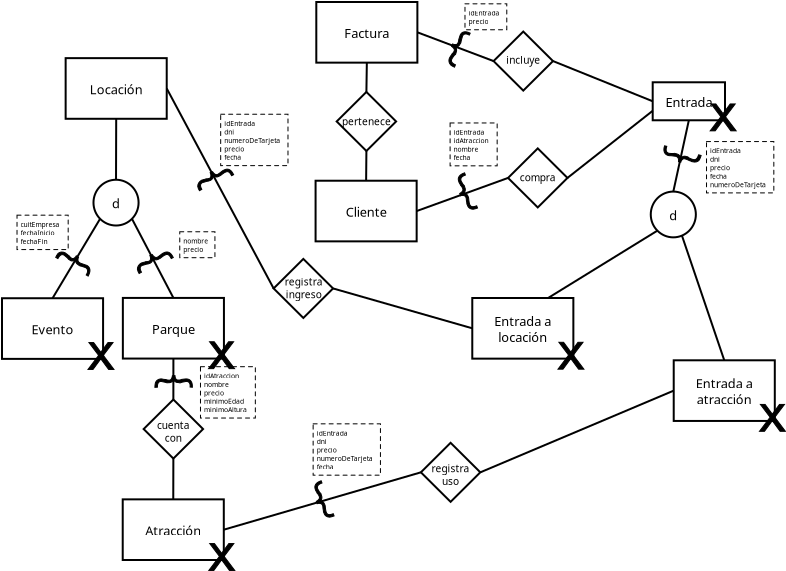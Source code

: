 <?xml version="1.0" encoding="UTF-8"?>
<dia:diagram xmlns:dia="http://www.lysator.liu.se/~alla/dia/">
  <dia:layer name="Fondo" visible="true" connectable="true" active="true">
    <dia:object type="Flowchart - Box" version="0" id="O0">
      <dia:attribute name="obj_pos">
        <dia:point val="-1.041,16.197"/>
      </dia:attribute>
      <dia:attribute name="obj_bb">
        <dia:rectangle val="-1.091,16.147;2.624,18.147"/>
      </dia:attribute>
      <dia:attribute name="elem_corner">
        <dia:point val="-1.041,16.197"/>
      </dia:attribute>
      <dia:attribute name="elem_width">
        <dia:real val="3.615"/>
      </dia:attribute>
      <dia:attribute name="elem_height">
        <dia:real val="1.9"/>
      </dia:attribute>
      <dia:attribute name="show_background">
        <dia:boolean val="true"/>
      </dia:attribute>
      <dia:attribute name="padding">
        <dia:real val="0.5"/>
      </dia:attribute>
      <dia:attribute name="text">
        <dia:composite type="text">
          <dia:attribute name="string">
            <dia:string>#Entrada#</dia:string>
          </dia:attribute>
          <dia:attribute name="font">
            <dia:font family="sans" style="0" name="Helvetica"/>
          </dia:attribute>
          <dia:attribute name="height">
            <dia:real val="0.8"/>
          </dia:attribute>
          <dia:attribute name="pos">
            <dia:point val="0.766,17.342"/>
          </dia:attribute>
          <dia:attribute name="color">
            <dia:color val="#000000ff"/>
          </dia:attribute>
          <dia:attribute name="alignment">
            <dia:enum val="1"/>
          </dia:attribute>
        </dia:composite>
      </dia:attribute>
    </dia:object>
    <dia:object type="Flowchart - Box" version="0" id="O1">
      <dia:attribute name="obj_pos">
        <dia:point val="-17.861,12.183"/>
      </dia:attribute>
      <dia:attribute name="obj_bb">
        <dia:rectangle val="-17.911,12.133;-12.757,15.265"/>
      </dia:attribute>
      <dia:attribute name="elem_corner">
        <dia:point val="-17.861,12.183"/>
      </dia:attribute>
      <dia:attribute name="elem_width">
        <dia:real val="5.054"/>
      </dia:attribute>
      <dia:attribute name="elem_height">
        <dia:real val="3.032"/>
      </dia:attribute>
      <dia:attribute name="show_background">
        <dia:boolean val="true"/>
      </dia:attribute>
      <dia:attribute name="padding">
        <dia:real val="0.5"/>
      </dia:attribute>
      <dia:attribute name="text">
        <dia:composite type="text">
          <dia:attribute name="string">
            <dia:string>#Factura#</dia:string>
          </dia:attribute>
          <dia:attribute name="font">
            <dia:font family="sans" style="0" name="Helvetica"/>
          </dia:attribute>
          <dia:attribute name="height">
            <dia:real val="0.8"/>
          </dia:attribute>
          <dia:attribute name="pos">
            <dia:point val="-15.334,13.894"/>
          </dia:attribute>
          <dia:attribute name="color">
            <dia:color val="#000000ff"/>
          </dia:attribute>
          <dia:attribute name="alignment">
            <dia:enum val="1"/>
          </dia:attribute>
        </dia:composite>
      </dia:attribute>
    </dia:object>
    <dia:object type="Flowchart - Box" version="0" id="O2">
      <dia:attribute name="obj_pos">
        <dia:point val="0.01,30.098"/>
      </dia:attribute>
      <dia:attribute name="obj_bb">
        <dia:rectangle val="-0.04,30.048;5.114,33.18"/>
      </dia:attribute>
      <dia:attribute name="elem_corner">
        <dia:point val="0.01,30.098"/>
      </dia:attribute>
      <dia:attribute name="elem_width">
        <dia:real val="5.054"/>
      </dia:attribute>
      <dia:attribute name="elem_height">
        <dia:real val="3.032"/>
      </dia:attribute>
      <dia:attribute name="show_background">
        <dia:boolean val="true"/>
      </dia:attribute>
      <dia:attribute name="padding">
        <dia:real val="0.5"/>
      </dia:attribute>
      <dia:attribute name="text">
        <dia:composite type="text">
          <dia:attribute name="string">
            <dia:string>#Entrada a
atracción#</dia:string>
          </dia:attribute>
          <dia:attribute name="font">
            <dia:font family="sans" style="0" name="Helvetica"/>
          </dia:attribute>
          <dia:attribute name="height">
            <dia:real val="0.8"/>
          </dia:attribute>
          <dia:attribute name="pos">
            <dia:point val="2.537,31.409"/>
          </dia:attribute>
          <dia:attribute name="color">
            <dia:color val="#000000ff"/>
          </dia:attribute>
          <dia:attribute name="alignment">
            <dia:enum val="1"/>
          </dia:attribute>
        </dia:composite>
      </dia:attribute>
    </dia:object>
    <dia:object type="Flowchart - Box" version="0" id="O3">
      <dia:attribute name="obj_pos">
        <dia:point val="-10.062,26.983"/>
      </dia:attribute>
      <dia:attribute name="obj_bb">
        <dia:rectangle val="-10.112,26.933;-4.958,30.065"/>
      </dia:attribute>
      <dia:attribute name="elem_corner">
        <dia:point val="-10.062,26.983"/>
      </dia:attribute>
      <dia:attribute name="elem_width">
        <dia:real val="5.054"/>
      </dia:attribute>
      <dia:attribute name="elem_height">
        <dia:real val="3.032"/>
      </dia:attribute>
      <dia:attribute name="show_background">
        <dia:boolean val="true"/>
      </dia:attribute>
      <dia:attribute name="padding">
        <dia:real val="0.5"/>
      </dia:attribute>
      <dia:attribute name="text">
        <dia:composite type="text">
          <dia:attribute name="string">
            <dia:string>#Entrada a
locación#</dia:string>
          </dia:attribute>
          <dia:attribute name="font">
            <dia:font family="sans" style="0" name="Helvetica"/>
          </dia:attribute>
          <dia:attribute name="height">
            <dia:real val="0.8"/>
          </dia:attribute>
          <dia:attribute name="pos">
            <dia:point val="-7.535,28.294"/>
          </dia:attribute>
          <dia:attribute name="color">
            <dia:color val="#000000ff"/>
          </dia:attribute>
          <dia:attribute name="alignment">
            <dia:enum val="1"/>
          </dia:attribute>
        </dia:composite>
      </dia:attribute>
    </dia:object>
    <dia:object type="Flowchart - Box" version="0" id="O4">
      <dia:attribute name="obj_pos">
        <dia:point val="-30.394,14.99"/>
      </dia:attribute>
      <dia:attribute name="obj_bb">
        <dia:rectangle val="-30.444,14.94;-25.29,18.072"/>
      </dia:attribute>
      <dia:attribute name="elem_corner">
        <dia:point val="-30.394,14.99"/>
      </dia:attribute>
      <dia:attribute name="elem_width">
        <dia:real val="5.054"/>
      </dia:attribute>
      <dia:attribute name="elem_height">
        <dia:real val="3.032"/>
      </dia:attribute>
      <dia:attribute name="show_background">
        <dia:boolean val="true"/>
      </dia:attribute>
      <dia:attribute name="padding">
        <dia:real val="0.5"/>
      </dia:attribute>
      <dia:attribute name="text">
        <dia:composite type="text">
          <dia:attribute name="string">
            <dia:string>#Locación#</dia:string>
          </dia:attribute>
          <dia:attribute name="font">
            <dia:font family="sans" style="0" name="Helvetica"/>
          </dia:attribute>
          <dia:attribute name="height">
            <dia:real val="0.8"/>
          </dia:attribute>
          <dia:attribute name="pos">
            <dia:point val="-27.866,16.701"/>
          </dia:attribute>
          <dia:attribute name="color">
            <dia:color val="#000000ff"/>
          </dia:attribute>
          <dia:attribute name="alignment">
            <dia:enum val="1"/>
          </dia:attribute>
        </dia:composite>
      </dia:attribute>
    </dia:object>
    <dia:object type="Flowchart - Box" version="0" id="O5">
      <dia:attribute name="obj_pos">
        <dia:point val="-27.533,26.979"/>
      </dia:attribute>
      <dia:attribute name="obj_bb">
        <dia:rectangle val="-27.583,26.928;-22.429,30.061"/>
      </dia:attribute>
      <dia:attribute name="elem_corner">
        <dia:point val="-27.533,26.979"/>
      </dia:attribute>
      <dia:attribute name="elem_width">
        <dia:real val="5.054"/>
      </dia:attribute>
      <dia:attribute name="elem_height">
        <dia:real val="3.032"/>
      </dia:attribute>
      <dia:attribute name="show_background">
        <dia:boolean val="true"/>
      </dia:attribute>
      <dia:attribute name="padding">
        <dia:real val="0.5"/>
      </dia:attribute>
      <dia:attribute name="text">
        <dia:composite type="text">
          <dia:attribute name="string">
            <dia:string>#Parque#</dia:string>
          </dia:attribute>
          <dia:attribute name="font">
            <dia:font family="sans" style="0" name="Helvetica"/>
          </dia:attribute>
          <dia:attribute name="height">
            <dia:real val="0.8"/>
          </dia:attribute>
          <dia:attribute name="pos">
            <dia:point val="-25.006,28.69"/>
          </dia:attribute>
          <dia:attribute name="color">
            <dia:color val="#000000ff"/>
          </dia:attribute>
          <dia:attribute name="alignment">
            <dia:enum val="1"/>
          </dia:attribute>
        </dia:composite>
      </dia:attribute>
    </dia:object>
    <dia:object type="Flowchart - Box" version="0" id="O6">
      <dia:attribute name="obj_pos">
        <dia:point val="-27.54,37.051"/>
      </dia:attribute>
      <dia:attribute name="obj_bb">
        <dia:rectangle val="-27.59,37.001;-22.436,40.133"/>
      </dia:attribute>
      <dia:attribute name="elem_corner">
        <dia:point val="-27.54,37.051"/>
      </dia:attribute>
      <dia:attribute name="elem_width">
        <dia:real val="5.054"/>
      </dia:attribute>
      <dia:attribute name="elem_height">
        <dia:real val="3.032"/>
      </dia:attribute>
      <dia:attribute name="show_background">
        <dia:boolean val="true"/>
      </dia:attribute>
      <dia:attribute name="padding">
        <dia:real val="0.5"/>
      </dia:attribute>
      <dia:attribute name="text">
        <dia:composite type="text">
          <dia:attribute name="string">
            <dia:string>#Atracción#</dia:string>
          </dia:attribute>
          <dia:attribute name="font">
            <dia:font family="sans" style="0" name="Helvetica"/>
          </dia:attribute>
          <dia:attribute name="height">
            <dia:real val="0.8"/>
          </dia:attribute>
          <dia:attribute name="pos">
            <dia:point val="-25.013,38.762"/>
          </dia:attribute>
          <dia:attribute name="color">
            <dia:color val="#000000ff"/>
          </dia:attribute>
          <dia:attribute name="alignment">
            <dia:enum val="1"/>
          </dia:attribute>
        </dia:composite>
      </dia:attribute>
    </dia:object>
    <dia:object type="Flowchart - Box" version="0" id="O7">
      <dia:attribute name="obj_pos">
        <dia:point val="-33.576,26.995"/>
      </dia:attribute>
      <dia:attribute name="obj_bb">
        <dia:rectangle val="-33.626,26.945;-28.472,30.078"/>
      </dia:attribute>
      <dia:attribute name="elem_corner">
        <dia:point val="-33.576,26.995"/>
      </dia:attribute>
      <dia:attribute name="elem_width">
        <dia:real val="5.054"/>
      </dia:attribute>
      <dia:attribute name="elem_height">
        <dia:real val="3.032"/>
      </dia:attribute>
      <dia:attribute name="show_background">
        <dia:boolean val="true"/>
      </dia:attribute>
      <dia:attribute name="padding">
        <dia:real val="0.5"/>
      </dia:attribute>
      <dia:attribute name="text">
        <dia:composite type="text">
          <dia:attribute name="string">
            <dia:string>#Evento#</dia:string>
          </dia:attribute>
          <dia:attribute name="font">
            <dia:font family="sans" style="0" name="Helvetica"/>
          </dia:attribute>
          <dia:attribute name="height">
            <dia:real val="0.8"/>
          </dia:attribute>
          <dia:attribute name="pos">
            <dia:point val="-31.049,28.706"/>
          </dia:attribute>
          <dia:attribute name="color">
            <dia:color val="#000000ff"/>
          </dia:attribute>
          <dia:attribute name="alignment">
            <dia:enum val="1"/>
          </dia:attribute>
        </dia:composite>
      </dia:attribute>
    </dia:object>
    <dia:object type="Flowchart - Ellipse" version="0" id="O8">
      <dia:attribute name="obj_pos">
        <dia:point val="-29.002,21.07"/>
      </dia:attribute>
      <dia:attribute name="obj_bb">
        <dia:rectangle val="-29.052,21.02;-26.698,23.409"/>
      </dia:attribute>
      <dia:attribute name="elem_corner">
        <dia:point val="-29.002,21.07"/>
      </dia:attribute>
      <dia:attribute name="elem_width">
        <dia:real val="2.255"/>
      </dia:attribute>
      <dia:attribute name="elem_height">
        <dia:real val="2.289"/>
      </dia:attribute>
      <dia:attribute name="show_background">
        <dia:boolean val="true"/>
      </dia:attribute>
      <dia:attribute name="padding">
        <dia:real val="0.354"/>
      </dia:attribute>
      <dia:attribute name="text">
        <dia:composite type="text">
          <dia:attribute name="string">
            <dia:string>#d#</dia:string>
          </dia:attribute>
          <dia:attribute name="font">
            <dia:font family="sans" style="0" name="Helvetica"/>
          </dia:attribute>
          <dia:attribute name="height">
            <dia:real val="0.8"/>
          </dia:attribute>
          <dia:attribute name="pos">
            <dia:point val="-27.875,22.41"/>
          </dia:attribute>
          <dia:attribute name="color">
            <dia:color val="#000000ff"/>
          </dia:attribute>
          <dia:attribute name="alignment">
            <dia:enum val="1"/>
          </dia:attribute>
        </dia:composite>
      </dia:attribute>
    </dia:object>
    <dia:object type="Standard - Line" version="0" id="O9">
      <dia:attribute name="obj_pos">
        <dia:point val="-27.866,18.022"/>
      </dia:attribute>
      <dia:attribute name="obj_bb">
        <dia:rectangle val="-27.925,17.972;-27.816,21.121"/>
      </dia:attribute>
      <dia:attribute name="conn_endpoints">
        <dia:point val="-27.866,18.022"/>
        <dia:point val="-27.875,21.07"/>
      </dia:attribute>
      <dia:attribute name="numcp">
        <dia:int val="1"/>
      </dia:attribute>
      <dia:connections>
        <dia:connection handle="0" to="O4" connection="13"/>
        <dia:connection handle="1" to="O8" connection="4"/>
      </dia:connections>
    </dia:object>
    <dia:object type="Standard - Line" version="0" id="O10">
      <dia:attribute name="obj_pos">
        <dia:point val="-28.672,23.024"/>
      </dia:attribute>
      <dia:attribute name="obj_bb">
        <dia:rectangle val="-31.117,22.956;-28.603,27.064"/>
      </dia:attribute>
      <dia:attribute name="conn_endpoints">
        <dia:point val="-28.672,23.024"/>
        <dia:point val="-31.049,26.995"/>
      </dia:attribute>
      <dia:attribute name="numcp">
        <dia:int val="1"/>
      </dia:attribute>
      <dia:connections>
        <dia:connection handle="0" to="O8" connection="10"/>
        <dia:connection handle="1" to="O7" connection="2"/>
      </dia:connections>
    </dia:object>
    <dia:object type="Standard - Line" version="0" id="O11">
      <dia:attribute name="obj_pos">
        <dia:point val="-27.078,23.024"/>
      </dia:attribute>
      <dia:attribute name="obj_bb">
        <dia:rectangle val="-27.145,22.957;-24.938,27.046"/>
      </dia:attribute>
      <dia:attribute name="conn_endpoints">
        <dia:point val="-27.078,23.024"/>
        <dia:point val="-25.006,26.979"/>
      </dia:attribute>
      <dia:attribute name="numcp">
        <dia:int val="1"/>
      </dia:attribute>
      <dia:connections>
        <dia:connection handle="0" to="O8" connection="14"/>
        <dia:connection handle="1" to="O5" connection="2"/>
      </dia:connections>
    </dia:object>
    <dia:object type="Standard - Line" version="0" id="O12">
      <dia:attribute name="obj_pos">
        <dia:point val="-25.006,30.011"/>
      </dia:attribute>
      <dia:attribute name="obj_bb">
        <dia:rectangle val="-25.058,29.961;-24.956,32.109"/>
      </dia:attribute>
      <dia:attribute name="conn_endpoints">
        <dia:point val="-25.006,30.011"/>
        <dia:point val="-25.008,32.059"/>
      </dia:attribute>
      <dia:attribute name="numcp">
        <dia:int val="1"/>
      </dia:attribute>
      <dia:connections>
        <dia:connection handle="0" to="O5" connection="13"/>
        <dia:connection handle="1" to="O13" connection="5"/>
      </dia:connections>
    </dia:object>
    <dia:object type="Geometric - Diamond" version="1" id="O13">
      <dia:attribute name="obj_pos">
        <dia:point val="-26.494,32.059"/>
      </dia:attribute>
      <dia:attribute name="obj_bb">
        <dia:rectangle val="-26.636,31.918;-23.381,35.152"/>
      </dia:attribute>
      <dia:attribute name="meta">
        <dia:composite type="dict"/>
      </dia:attribute>
      <dia:attribute name="elem_corner">
        <dia:point val="-26.494,32.059"/>
      </dia:attribute>
      <dia:attribute name="elem_width">
        <dia:real val="2.971"/>
      </dia:attribute>
      <dia:attribute name="elem_height">
        <dia:real val="2.952"/>
      </dia:attribute>
      <dia:attribute name="line_width">
        <dia:real val="0.1"/>
      </dia:attribute>
      <dia:attribute name="line_colour">
        <dia:color val="#000000ff"/>
      </dia:attribute>
      <dia:attribute name="fill_colour">
        <dia:color val="#ffffffff"/>
      </dia:attribute>
      <dia:attribute name="show_background">
        <dia:boolean val="true"/>
      </dia:attribute>
      <dia:attribute name="line_style">
        <dia:enum val="0"/>
        <dia:real val="1"/>
      </dia:attribute>
      <dia:attribute name="flip_horizontal">
        <dia:boolean val="false"/>
      </dia:attribute>
      <dia:attribute name="flip_vertical">
        <dia:boolean val="false"/>
      </dia:attribute>
      <dia:attribute name="subscale">
        <dia:real val="1"/>
      </dia:attribute>
    </dia:object>
    <dia:object type="Standard - Text" version="1" id="O14">
      <dia:attribute name="obj_pos">
        <dia:point val="-25.008,33.535"/>
      </dia:attribute>
      <dia:attribute name="obj_bb">
        <dia:rectangle val="-25.882,33.065;-24.135,34.29"/>
      </dia:attribute>
      <dia:attribute name="text">
        <dia:composite type="text">
          <dia:attribute name="string">
            <dia:string>#cuenta
con#</dia:string>
          </dia:attribute>
          <dia:attribute name="font">
            <dia:font family="sans" style="0" name="Helvetica"/>
          </dia:attribute>
          <dia:attribute name="height">
            <dia:real val="0.635"/>
          </dia:attribute>
          <dia:attribute name="pos">
            <dia:point val="-25.008,33.535"/>
          </dia:attribute>
          <dia:attribute name="color">
            <dia:color val="#000000ff"/>
          </dia:attribute>
          <dia:attribute name="alignment">
            <dia:enum val="1"/>
          </dia:attribute>
        </dia:composite>
      </dia:attribute>
      <dia:attribute name="valign">
        <dia:enum val="3"/>
      </dia:attribute>
      <dia:connections>
        <dia:connection handle="0" to="O13" connection="8"/>
      </dia:connections>
    </dia:object>
    <dia:object type="Standard - Line" version="0" id="O15">
      <dia:attribute name="obj_pos">
        <dia:point val="-25.008,35.011"/>
      </dia:attribute>
      <dia:attribute name="obj_bb">
        <dia:rectangle val="-25.063,34.961;-24.958,37.101"/>
      </dia:attribute>
      <dia:attribute name="conn_endpoints">
        <dia:point val="-25.008,35.011"/>
        <dia:point val="-25.013,37.051"/>
      </dia:attribute>
      <dia:attribute name="numcp">
        <dia:int val="1"/>
      </dia:attribute>
      <dia:connections>
        <dia:connection handle="0" to="O13" connection="6"/>
        <dia:connection handle="1" to="O6" connection="2"/>
      </dia:connections>
    </dia:object>
    <dia:object type="Geometric - Diamond" version="1" id="O16">
      <dia:attribute name="obj_pos">
        <dia:point val="-19.995,25.029"/>
      </dia:attribute>
      <dia:attribute name="obj_bb">
        <dia:rectangle val="-20.137,24.888;-16.882,28.122"/>
      </dia:attribute>
      <dia:attribute name="meta">
        <dia:composite type="dict"/>
      </dia:attribute>
      <dia:attribute name="elem_corner">
        <dia:point val="-19.995,25.029"/>
      </dia:attribute>
      <dia:attribute name="elem_width">
        <dia:real val="2.971"/>
      </dia:attribute>
      <dia:attribute name="elem_height">
        <dia:real val="2.952"/>
      </dia:attribute>
      <dia:attribute name="line_width">
        <dia:real val="0.1"/>
      </dia:attribute>
      <dia:attribute name="line_colour">
        <dia:color val="#000000ff"/>
      </dia:attribute>
      <dia:attribute name="fill_colour">
        <dia:color val="#ffffffff"/>
      </dia:attribute>
      <dia:attribute name="show_background">
        <dia:boolean val="true"/>
      </dia:attribute>
      <dia:attribute name="line_style">
        <dia:enum val="0"/>
        <dia:real val="1"/>
      </dia:attribute>
      <dia:attribute name="flip_horizontal">
        <dia:boolean val="false"/>
      </dia:attribute>
      <dia:attribute name="flip_vertical">
        <dia:boolean val="false"/>
      </dia:attribute>
      <dia:attribute name="subscale">
        <dia:real val="1"/>
      </dia:attribute>
    </dia:object>
    <dia:object type="Standard - Text" version="1" id="O17">
      <dia:attribute name="obj_pos">
        <dia:point val="-18.49,26.362"/>
      </dia:attribute>
      <dia:attribute name="obj_bb">
        <dia:rectangle val="-19.467,25.892;-17.512,27.117"/>
      </dia:attribute>
      <dia:attribute name="text">
        <dia:composite type="text">
          <dia:attribute name="string">
            <dia:string>#registra
ingreso#</dia:string>
          </dia:attribute>
          <dia:attribute name="font">
            <dia:font family="sans" style="0" name="Helvetica"/>
          </dia:attribute>
          <dia:attribute name="height">
            <dia:real val="0.635"/>
          </dia:attribute>
          <dia:attribute name="pos">
            <dia:point val="-18.49,26.362"/>
          </dia:attribute>
          <dia:attribute name="color">
            <dia:color val="#000000ff"/>
          </dia:attribute>
          <dia:attribute name="alignment">
            <dia:enum val="1"/>
          </dia:attribute>
        </dia:composite>
      </dia:attribute>
      <dia:attribute name="valign">
        <dia:enum val="3"/>
      </dia:attribute>
    </dia:object>
    <dia:object type="Standard - Line" version="0" id="O18">
      <dia:attribute name="obj_pos">
        <dia:point val="-25.34,16.506"/>
      </dia:attribute>
      <dia:attribute name="obj_bb">
        <dia:rectangle val="-25.407,16.438;-19.927,26.573"/>
      </dia:attribute>
      <dia:attribute name="conn_endpoints">
        <dia:point val="-25.34,16.506"/>
        <dia:point val="-19.995,26.505"/>
      </dia:attribute>
      <dia:attribute name="numcp">
        <dia:int val="1"/>
      </dia:attribute>
      <dia:connections>
        <dia:connection handle="0" to="O4" connection="8"/>
        <dia:connection handle="1" to="O16" connection="0"/>
      </dia:connections>
    </dia:object>
    <dia:object type="Standard - Line" version="0" id="O19">
      <dia:attribute name="obj_pos">
        <dia:point val="-17.024,26.505"/>
      </dia:attribute>
      <dia:attribute name="obj_bb">
        <dia:rectangle val="-17.086,26.443;-10.001,28.561"/>
      </dia:attribute>
      <dia:attribute name="conn_endpoints">
        <dia:point val="-17.024,26.505"/>
        <dia:point val="-10.062,28.499"/>
      </dia:attribute>
      <dia:attribute name="numcp">
        <dia:int val="1"/>
      </dia:attribute>
      <dia:connections>
        <dia:connection handle="0" to="O16" connection="7"/>
        <dia:connection handle="1" to="O3" connection="7"/>
      </dia:connections>
    </dia:object>
    <dia:object type="Geometric - Diamond" version="1" id="O20">
      <dia:attribute name="obj_pos">
        <dia:point val="-12.632,34.223"/>
      </dia:attribute>
      <dia:attribute name="obj_bb">
        <dia:rectangle val="-12.773,34.082;-9.519,37.316"/>
      </dia:attribute>
      <dia:attribute name="meta">
        <dia:composite type="dict"/>
      </dia:attribute>
      <dia:attribute name="elem_corner">
        <dia:point val="-12.632,34.223"/>
      </dia:attribute>
      <dia:attribute name="elem_width">
        <dia:real val="2.971"/>
      </dia:attribute>
      <dia:attribute name="elem_height">
        <dia:real val="2.952"/>
      </dia:attribute>
      <dia:attribute name="line_width">
        <dia:real val="0.1"/>
      </dia:attribute>
      <dia:attribute name="line_colour">
        <dia:color val="#000000ff"/>
      </dia:attribute>
      <dia:attribute name="fill_colour">
        <dia:color val="#ffffffff"/>
      </dia:attribute>
      <dia:attribute name="show_background">
        <dia:boolean val="true"/>
      </dia:attribute>
      <dia:attribute name="line_style">
        <dia:enum val="0"/>
        <dia:real val="1"/>
      </dia:attribute>
      <dia:attribute name="flip_horizontal">
        <dia:boolean val="false"/>
      </dia:attribute>
      <dia:attribute name="flip_vertical">
        <dia:boolean val="false"/>
      </dia:attribute>
      <dia:attribute name="subscale">
        <dia:real val="1"/>
      </dia:attribute>
    </dia:object>
    <dia:object type="Standard - Text" version="1" id="O21">
      <dia:attribute name="obj_pos">
        <dia:point val="-11.146,35.699"/>
      </dia:attribute>
      <dia:attribute name="obj_bb">
        <dia:rectangle val="-12.124,35.229;-10.169,36.454"/>
      </dia:attribute>
      <dia:attribute name="text">
        <dia:composite type="text">
          <dia:attribute name="string">
            <dia:string>#registra
uso#</dia:string>
          </dia:attribute>
          <dia:attribute name="font">
            <dia:font family="sans" style="0" name="Helvetica"/>
          </dia:attribute>
          <dia:attribute name="height">
            <dia:real val="0.635"/>
          </dia:attribute>
          <dia:attribute name="pos">
            <dia:point val="-11.146,35.699"/>
          </dia:attribute>
          <dia:attribute name="color">
            <dia:color val="#000000ff"/>
          </dia:attribute>
          <dia:attribute name="alignment">
            <dia:enum val="1"/>
          </dia:attribute>
        </dia:composite>
      </dia:attribute>
      <dia:attribute name="valign">
        <dia:enum val="3"/>
      </dia:attribute>
      <dia:connections>
        <dia:connection handle="0" to="O20" connection="8"/>
      </dia:connections>
    </dia:object>
    <dia:object type="Standard - Line" version="0" id="O22">
      <dia:attribute name="obj_pos">
        <dia:point val="-22.486,38.567"/>
      </dia:attribute>
      <dia:attribute name="obj_bb">
        <dia:rectangle val="-22.548,35.637;-12.569,38.629"/>
      </dia:attribute>
      <dia:attribute name="conn_endpoints">
        <dia:point val="-22.486,38.567"/>
        <dia:point val="-12.632,35.699"/>
      </dia:attribute>
      <dia:attribute name="numcp">
        <dia:int val="1"/>
      </dia:attribute>
      <dia:connections>
        <dia:connection handle="0" to="O6" connection="8"/>
        <dia:connection handle="1" to="O20" connection="0"/>
      </dia:connections>
    </dia:object>
    <dia:object type="Standard - Line" version="0" id="O23">
      <dia:attribute name="obj_pos">
        <dia:point val="-9.661,35.699"/>
      </dia:attribute>
      <dia:attribute name="obj_bb">
        <dia:rectangle val="-9.726,31.549;0.076,35.765"/>
      </dia:attribute>
      <dia:attribute name="conn_endpoints">
        <dia:point val="-9.661,35.699"/>
        <dia:point val="0.01,31.614"/>
      </dia:attribute>
      <dia:attribute name="numcp">
        <dia:int val="1"/>
      </dia:attribute>
      <dia:connections>
        <dia:connection handle="0" to="O20" connection="7"/>
        <dia:connection handle="1" to="O2" connection="7"/>
      </dia:connections>
    </dia:object>
    <dia:object type="Flowchart - Ellipse" version="0" id="O24">
      <dia:attribute name="obj_pos">
        <dia:point val="-1.138,21.662"/>
      </dia:attribute>
      <dia:attribute name="obj_bb">
        <dia:rectangle val="-1.188,21.612;1.167,24.001"/>
      </dia:attribute>
      <dia:attribute name="elem_corner">
        <dia:point val="-1.138,21.662"/>
      </dia:attribute>
      <dia:attribute name="elem_width">
        <dia:real val="2.255"/>
      </dia:attribute>
      <dia:attribute name="elem_height">
        <dia:real val="2.289"/>
      </dia:attribute>
      <dia:attribute name="show_background">
        <dia:boolean val="true"/>
      </dia:attribute>
      <dia:attribute name="padding">
        <dia:real val="0.354"/>
      </dia:attribute>
      <dia:attribute name="text">
        <dia:composite type="text">
          <dia:attribute name="string">
            <dia:string>#d#</dia:string>
          </dia:attribute>
          <dia:attribute name="font">
            <dia:font family="sans" style="0" name="Helvetica"/>
          </dia:attribute>
          <dia:attribute name="height">
            <dia:real val="0.8"/>
          </dia:attribute>
          <dia:attribute name="pos">
            <dia:point val="-0.01,23.002"/>
          </dia:attribute>
          <dia:attribute name="color">
            <dia:color val="#000000ff"/>
          </dia:attribute>
          <dia:attribute name="alignment">
            <dia:enum val="1"/>
          </dia:attribute>
        </dia:composite>
      </dia:attribute>
    </dia:object>
    <dia:object type="Standard - Line" version="0" id="O25">
      <dia:attribute name="obj_pos">
        <dia:point val="0.766,18.097"/>
      </dia:attribute>
      <dia:attribute name="obj_bb">
        <dia:rectangle val="-0.07,18.038;0.826,21.722"/>
      </dia:attribute>
      <dia:attribute name="conn_endpoints">
        <dia:point val="0.766,18.097"/>
        <dia:point val="-0.01,21.662"/>
      </dia:attribute>
      <dia:attribute name="numcp">
        <dia:int val="1"/>
      </dia:attribute>
      <dia:connections>
        <dia:connection handle="0" to="O0" connection="13"/>
        <dia:connection handle="1" to="O24" connection="4"/>
      </dia:connections>
    </dia:object>
    <dia:object type="Standard - Line" version="0" id="O26">
      <dia:attribute name="obj_pos">
        <dia:point val="-0.808,23.616"/>
      </dia:attribute>
      <dia:attribute name="obj_bb">
        <dia:rectangle val="-6.341,23.547;-0.739,27.051"/>
      </dia:attribute>
      <dia:attribute name="conn_endpoints">
        <dia:point val="-0.808,23.616"/>
        <dia:point val="-6.272,26.983"/>
      </dia:attribute>
      <dia:attribute name="numcp">
        <dia:int val="1"/>
      </dia:attribute>
      <dia:connections>
        <dia:connection handle="0" to="O24" connection="10"/>
        <dia:connection handle="1" to="O3" connection="3"/>
      </dia:connections>
    </dia:object>
    <dia:object type="Standard - Line" version="0" id="O27">
      <dia:attribute name="obj_pos">
        <dia:point val="0.421,23.864"/>
      </dia:attribute>
      <dia:attribute name="obj_bb">
        <dia:rectangle val="0.358,23.801;2.601,30.161"/>
      </dia:attribute>
      <dia:attribute name="conn_endpoints">
        <dia:point val="0.421,23.864"/>
        <dia:point val="2.537,30.098"/>
      </dia:attribute>
      <dia:attribute name="numcp">
        <dia:int val="1"/>
      </dia:attribute>
      <dia:connections>
        <dia:connection handle="0" to="O24" connection="13"/>
        <dia:connection handle="1" to="O2" connection="2"/>
      </dia:connections>
    </dia:object>
    <dia:object type="Geometric - Diamond" version="1" id="O28">
      <dia:attribute name="obj_pos">
        <dia:point val="-8.998,13.661"/>
      </dia:attribute>
      <dia:attribute name="obj_bb">
        <dia:rectangle val="-9.14,13.52;-5.885,16.754"/>
      </dia:attribute>
      <dia:attribute name="meta">
        <dia:composite type="dict"/>
      </dia:attribute>
      <dia:attribute name="elem_corner">
        <dia:point val="-8.998,13.661"/>
      </dia:attribute>
      <dia:attribute name="elem_width">
        <dia:real val="2.971"/>
      </dia:attribute>
      <dia:attribute name="elem_height">
        <dia:real val="2.952"/>
      </dia:attribute>
      <dia:attribute name="line_width">
        <dia:real val="0.1"/>
      </dia:attribute>
      <dia:attribute name="line_colour">
        <dia:color val="#000000ff"/>
      </dia:attribute>
      <dia:attribute name="fill_colour">
        <dia:color val="#ffffffff"/>
      </dia:attribute>
      <dia:attribute name="show_background">
        <dia:boolean val="true"/>
      </dia:attribute>
      <dia:attribute name="line_style">
        <dia:enum val="0"/>
        <dia:real val="1"/>
      </dia:attribute>
      <dia:attribute name="flip_horizontal">
        <dia:boolean val="false"/>
      </dia:attribute>
      <dia:attribute name="flip_vertical">
        <dia:boolean val="false"/>
      </dia:attribute>
      <dia:attribute name="subscale">
        <dia:real val="1"/>
      </dia:attribute>
    </dia:object>
    <dia:object type="Standard - Text" version="1" id="O29">
      <dia:attribute name="obj_pos">
        <dia:point val="-7.512,15.269"/>
      </dia:attribute>
      <dia:attribute name="obj_bb">
        <dia:rectangle val="-8.421,14.799;-6.604,15.389"/>
      </dia:attribute>
      <dia:attribute name="text">
        <dia:composite type="text">
          <dia:attribute name="string">
            <dia:string>#incluye#</dia:string>
          </dia:attribute>
          <dia:attribute name="font">
            <dia:font family="sans" style="0" name="Helvetica"/>
          </dia:attribute>
          <dia:attribute name="height">
            <dia:real val="0.635"/>
          </dia:attribute>
          <dia:attribute name="pos">
            <dia:point val="-7.512,15.269"/>
          </dia:attribute>
          <dia:attribute name="color">
            <dia:color val="#000000ff"/>
          </dia:attribute>
          <dia:attribute name="alignment">
            <dia:enum val="1"/>
          </dia:attribute>
        </dia:composite>
      </dia:attribute>
      <dia:attribute name="valign">
        <dia:enum val="3"/>
      </dia:attribute>
    </dia:object>
    <dia:object type="Standard - Line" version="0" id="O30">
      <dia:attribute name="obj_pos">
        <dia:point val="-8.998,15.137"/>
      </dia:attribute>
      <dia:attribute name="obj_bb">
        <dia:rectangle val="-12.871,13.635;-8.933,15.202"/>
      </dia:attribute>
      <dia:attribute name="conn_endpoints">
        <dia:point val="-8.998,15.137"/>
        <dia:point val="-12.807,13.699"/>
      </dia:attribute>
      <dia:attribute name="numcp">
        <dia:int val="1"/>
      </dia:attribute>
      <dia:connections>
        <dia:connection handle="0" to="O28" connection="0"/>
        <dia:connection handle="1" to="O1" connection="8"/>
      </dia:connections>
    </dia:object>
    <dia:object type="Standard - Line" version="0" id="O31">
      <dia:attribute name="obj_pos">
        <dia:point val="-6.027,15.137"/>
      </dia:attribute>
      <dia:attribute name="obj_bb">
        <dia:rectangle val="-6.092,15.072;-0.976,17.212"/>
      </dia:attribute>
      <dia:attribute name="conn_endpoints">
        <dia:point val="-6.027,15.137"/>
        <dia:point val="-1.041,17.147"/>
      </dia:attribute>
      <dia:attribute name="numcp">
        <dia:int val="1"/>
      </dia:attribute>
      <dia:connections>
        <dia:connection handle="0" to="O28" connection="7"/>
        <dia:connection handle="1" to="O0" connection="7"/>
      </dia:connections>
    </dia:object>
    <dia:object type="Flowchart - Box" version="0" id="O32">
      <dia:attribute name="obj_pos">
        <dia:point val="-17.897,21.119"/>
      </dia:attribute>
      <dia:attribute name="obj_bb">
        <dia:rectangle val="-17.947,21.069;-12.793,24.201"/>
      </dia:attribute>
      <dia:attribute name="elem_corner">
        <dia:point val="-17.897,21.119"/>
      </dia:attribute>
      <dia:attribute name="elem_width">
        <dia:real val="5.054"/>
      </dia:attribute>
      <dia:attribute name="elem_height">
        <dia:real val="3.032"/>
      </dia:attribute>
      <dia:attribute name="show_background">
        <dia:boolean val="true"/>
      </dia:attribute>
      <dia:attribute name="padding">
        <dia:real val="0.5"/>
      </dia:attribute>
      <dia:attribute name="text">
        <dia:composite type="text">
          <dia:attribute name="string">
            <dia:string>#Cliente#</dia:string>
          </dia:attribute>
          <dia:attribute name="font">
            <dia:font family="sans" style="0" name="Helvetica"/>
          </dia:attribute>
          <dia:attribute name="height">
            <dia:real val="0.8"/>
          </dia:attribute>
          <dia:attribute name="pos">
            <dia:point val="-15.37,22.83"/>
          </dia:attribute>
          <dia:attribute name="color">
            <dia:color val="#000000ff"/>
          </dia:attribute>
          <dia:attribute name="alignment">
            <dia:enum val="1"/>
          </dia:attribute>
        </dia:composite>
      </dia:attribute>
    </dia:object>
    <dia:object type="Geometric - Diamond" version="1" id="O33">
      <dia:attribute name="obj_pos">
        <dia:point val="-16.842,16.68"/>
      </dia:attribute>
      <dia:attribute name="obj_bb">
        <dia:rectangle val="-16.983,16.539;-13.729,19.773"/>
      </dia:attribute>
      <dia:attribute name="meta">
        <dia:composite type="dict"/>
      </dia:attribute>
      <dia:attribute name="elem_corner">
        <dia:point val="-16.842,16.68"/>
      </dia:attribute>
      <dia:attribute name="elem_width">
        <dia:real val="2.971"/>
      </dia:attribute>
      <dia:attribute name="elem_height">
        <dia:real val="2.952"/>
      </dia:attribute>
      <dia:attribute name="line_width">
        <dia:real val="0.1"/>
      </dia:attribute>
      <dia:attribute name="line_colour">
        <dia:color val="#000000ff"/>
      </dia:attribute>
      <dia:attribute name="fill_colour">
        <dia:color val="#ffffffff"/>
      </dia:attribute>
      <dia:attribute name="show_background">
        <dia:boolean val="true"/>
      </dia:attribute>
      <dia:attribute name="line_style">
        <dia:enum val="0"/>
        <dia:real val="1"/>
      </dia:attribute>
      <dia:attribute name="flip_horizontal">
        <dia:boolean val="false"/>
      </dia:attribute>
      <dia:attribute name="flip_vertical">
        <dia:boolean val="false"/>
      </dia:attribute>
      <dia:attribute name="subscale">
        <dia:real val="1"/>
      </dia:attribute>
    </dia:object>
    <dia:object type="Standard - Text" version="1" id="O34">
      <dia:attribute name="obj_pos">
        <dia:point val="-15.356,18.34"/>
      </dia:attribute>
      <dia:attribute name="obj_bb">
        <dia:rectangle val="-16.648,17.869;-14.065,18.459"/>
      </dia:attribute>
      <dia:attribute name="text">
        <dia:composite type="text">
          <dia:attribute name="string">
            <dia:string>#pertenece#</dia:string>
          </dia:attribute>
          <dia:attribute name="font">
            <dia:font family="sans" style="0" name="Helvetica"/>
          </dia:attribute>
          <dia:attribute name="height">
            <dia:real val="0.635"/>
          </dia:attribute>
          <dia:attribute name="pos">
            <dia:point val="-15.356,18.34"/>
          </dia:attribute>
          <dia:attribute name="color">
            <dia:color val="#000000ff"/>
          </dia:attribute>
          <dia:attribute name="alignment">
            <dia:enum val="1"/>
          </dia:attribute>
        </dia:composite>
      </dia:attribute>
      <dia:attribute name="valign">
        <dia:enum val="3"/>
      </dia:attribute>
    </dia:object>
    <dia:object type="Standard - Line" version="0" id="O35">
      <dia:attribute name="obj_pos">
        <dia:point val="-15.356,16.68"/>
      </dia:attribute>
      <dia:attribute name="obj_bb">
        <dia:rectangle val="-15.407,15.165;-15.283,16.731"/>
      </dia:attribute>
      <dia:attribute name="conn_endpoints">
        <dia:point val="-15.356,16.68"/>
        <dia:point val="-15.334,15.215"/>
      </dia:attribute>
      <dia:attribute name="numcp">
        <dia:int val="1"/>
      </dia:attribute>
      <dia:connections>
        <dia:connection handle="0" to="O33" connection="5"/>
        <dia:connection handle="1" to="O1" connection="13"/>
      </dia:connections>
    </dia:object>
    <dia:object type="Standard - Line" version="0" id="O36">
      <dia:attribute name="obj_pos">
        <dia:point val="-15.356,19.632"/>
      </dia:attribute>
      <dia:attribute name="obj_bb">
        <dia:rectangle val="-15.421,19.582;-15.306,21.169"/>
      </dia:attribute>
      <dia:attribute name="conn_endpoints">
        <dia:point val="-15.356,19.632"/>
        <dia:point val="-15.37,21.119"/>
      </dia:attribute>
      <dia:attribute name="numcp">
        <dia:int val="1"/>
      </dia:attribute>
      <dia:connections>
        <dia:connection handle="0" to="O33" connection="6"/>
        <dia:connection handle="1" to="O32" connection="2"/>
      </dia:connections>
    </dia:object>
    <dia:object type="Geometric - Diamond" version="1" id="O37">
      <dia:attribute name="obj_pos">
        <dia:point val="-8.274,19.503"/>
      </dia:attribute>
      <dia:attribute name="obj_bb">
        <dia:rectangle val="-8.416,19.362;-5.162,22.596"/>
      </dia:attribute>
      <dia:attribute name="meta">
        <dia:composite type="dict"/>
      </dia:attribute>
      <dia:attribute name="elem_corner">
        <dia:point val="-8.274,19.503"/>
      </dia:attribute>
      <dia:attribute name="elem_width">
        <dia:real val="2.971"/>
      </dia:attribute>
      <dia:attribute name="elem_height">
        <dia:real val="2.952"/>
      </dia:attribute>
      <dia:attribute name="line_width">
        <dia:real val="0.1"/>
      </dia:attribute>
      <dia:attribute name="line_colour">
        <dia:color val="#000000ff"/>
      </dia:attribute>
      <dia:attribute name="fill_colour">
        <dia:color val="#ffffffff"/>
      </dia:attribute>
      <dia:attribute name="show_background">
        <dia:boolean val="true"/>
      </dia:attribute>
      <dia:attribute name="line_style">
        <dia:enum val="0"/>
        <dia:real val="1"/>
      </dia:attribute>
      <dia:attribute name="flip_horizontal">
        <dia:boolean val="false"/>
      </dia:attribute>
      <dia:attribute name="flip_vertical">
        <dia:boolean val="false"/>
      </dia:attribute>
      <dia:attribute name="subscale">
        <dia:real val="1"/>
      </dia:attribute>
    </dia:object>
    <dia:object type="Standard - Text" version="1" id="O38">
      <dia:attribute name="obj_pos">
        <dia:point val="-6.789,21.143"/>
      </dia:attribute>
      <dia:attribute name="obj_bb">
        <dia:rectangle val="-7.751,20.673;-5.826,21.263"/>
      </dia:attribute>
      <dia:attribute name="text">
        <dia:composite type="text">
          <dia:attribute name="string">
            <dia:string>#compra#</dia:string>
          </dia:attribute>
          <dia:attribute name="font">
            <dia:font family="sans" style="0" name="Helvetica"/>
          </dia:attribute>
          <dia:attribute name="height">
            <dia:real val="0.635"/>
          </dia:attribute>
          <dia:attribute name="pos">
            <dia:point val="-6.789,21.143"/>
          </dia:attribute>
          <dia:attribute name="color">
            <dia:color val="#000000ff"/>
          </dia:attribute>
          <dia:attribute name="alignment">
            <dia:enum val="1"/>
          </dia:attribute>
        </dia:composite>
      </dia:attribute>
      <dia:attribute name="valign">
        <dia:enum val="3"/>
      </dia:attribute>
    </dia:object>
    <dia:object type="Standard - Line" version="0" id="O39">
      <dia:attribute name="obj_pos">
        <dia:point val="-8.274,20.979"/>
      </dia:attribute>
      <dia:attribute name="obj_bb">
        <dia:rectangle val="-12.907,20.915;-8.21,22.699"/>
      </dia:attribute>
      <dia:attribute name="conn_endpoints">
        <dia:point val="-8.274,20.979"/>
        <dia:point val="-12.843,22.635"/>
      </dia:attribute>
      <dia:attribute name="numcp">
        <dia:int val="1"/>
      </dia:attribute>
      <dia:connections>
        <dia:connection handle="0" to="O37" connection="0"/>
        <dia:connection handle="1" to="O32" connection="8"/>
      </dia:connections>
    </dia:object>
    <dia:object type="Standard - Line" version="0" id="O40">
      <dia:attribute name="obj_pos">
        <dia:point val="-5.304,20.979"/>
      </dia:attribute>
      <dia:attribute name="obj_bb">
        <dia:rectangle val="-5.374,17.552;-0.971,21.049"/>
      </dia:attribute>
      <dia:attribute name="conn_endpoints">
        <dia:point val="-5.304,20.979"/>
        <dia:point val="-1.041,17.622"/>
      </dia:attribute>
      <dia:attribute name="numcp">
        <dia:int val="1"/>
      </dia:attribute>
      <dia:connections>
        <dia:connection handle="0" to="O37" connection="7"/>
        <dia:connection handle="1" to="O0" connection="9"/>
      </dia:connections>
    </dia:object>
    <dia:object type="Standard - Outline" version="0" id="O41">
      <dia:attribute name="obj_pos">
        <dia:point val="-30.904,24.94"/>
      </dia:attribute>
      <dia:attribute name="obj_bb">
        <dia:rectangle val="-30.904,24.439;-28.977,25.885"/>
      </dia:attribute>
      <dia:attribute name="meta">
        <dia:composite type="dict"/>
      </dia:attribute>
      <dia:attribute name="name">
        <dia:string>#}#</dia:string>
      </dia:attribute>
      <dia:attribute name="rotation">
        <dia:real val="60"/>
      </dia:attribute>
      <dia:attribute name="text_font">
        <dia:font family="Courier" style="0" name="Courier"/>
      </dia:attribute>
      <dia:attribute name="text_height">
        <dia:real val="2.521"/>
      </dia:attribute>
      <dia:attribute name="line_width">
        <dia:real val="1.175e-38"/>
      </dia:attribute>
      <dia:attribute name="line_colour">
        <dia:color val="#000000ff"/>
      </dia:attribute>
      <dia:attribute name="fill_colour">
        <dia:color val="#000000ff"/>
      </dia:attribute>
      <dia:attribute name="show_background">
        <dia:boolean val="true"/>
      </dia:attribute>
    </dia:object>
    <dia:object type="Standard - Outline" version="0" id="O42">
      <dia:attribute name="obj_pos">
        <dia:point val="-23.715,21.612"/>
      </dia:attribute>
      <dia:attribute name="obj_bb">
        <dia:rectangle val="-23.959,20.289;-22.002,21.612"/>
      </dia:attribute>
      <dia:attribute name="meta">
        <dia:composite type="dict"/>
      </dia:attribute>
      <dia:attribute name="name">
        <dia:string>#}#</dia:string>
      </dia:attribute>
      <dia:attribute name="rotation">
        <dia:real val="115"/>
      </dia:attribute>
      <dia:attribute name="text_font">
        <dia:font family="Courier" style="0" name="Courier"/>
      </dia:attribute>
      <dia:attribute name="text_height">
        <dia:real val="2.521"/>
      </dia:attribute>
      <dia:attribute name="line_width">
        <dia:real val="1.175e-38"/>
      </dia:attribute>
      <dia:attribute name="line_colour">
        <dia:color val="#000000ff"/>
      </dia:attribute>
      <dia:attribute name="fill_colour">
        <dia:color val="#000000ff"/>
      </dia:attribute>
      <dia:attribute name="show_background">
        <dia:boolean val="true"/>
      </dia:attribute>
    </dia:object>
    <dia:object type="Standard - Outline" version="0" id="O43">
      <dia:attribute name="obj_pos">
        <dia:point val="1.369,19.869"/>
      </dia:attribute>
      <dia:attribute name="obj_bb">
        <dia:rectangle val="-0.607,19.38;1.369,20.428"/>
      </dia:attribute>
      <dia:attribute name="meta">
        <dia:composite type="dict"/>
      </dia:attribute>
      <dia:attribute name="name">
        <dia:string>#}#</dia:string>
      </dia:attribute>
      <dia:attribute name="rotation">
        <dia:real val="255"/>
      </dia:attribute>
      <dia:attribute name="text_font">
        <dia:font family="Courier" style="0" name="Courier"/>
      </dia:attribute>
      <dia:attribute name="text_height">
        <dia:real val="2.521"/>
      </dia:attribute>
      <dia:attribute name="line_width">
        <dia:real val="1.175e-38"/>
      </dia:attribute>
      <dia:attribute name="line_colour">
        <dia:color val="#000000ff"/>
      </dia:attribute>
      <dia:attribute name="fill_colour">
        <dia:color val="#000000ff"/>
      </dia:attribute>
      <dia:attribute name="show_background">
        <dia:boolean val="true"/>
      </dia:attribute>
    </dia:object>
    <dia:object type="Standard - Outline" version="0" id="O44">
      <dia:attribute name="obj_pos">
        <dia:point val="-25.942,31.44"/>
      </dia:attribute>
      <dia:attribute name="obj_bb">
        <dia:rectangle val="-25.942,30.862;-24.051,31.44"/>
      </dia:attribute>
      <dia:attribute name="meta">
        <dia:composite type="dict"/>
      </dia:attribute>
      <dia:attribute name="name">
        <dia:string>#}#</dia:string>
      </dia:attribute>
      <dia:attribute name="rotation">
        <dia:real val="90"/>
      </dia:attribute>
      <dia:attribute name="text_font">
        <dia:font family="Courier" style="0" name="Courier"/>
      </dia:attribute>
      <dia:attribute name="text_height">
        <dia:real val="2.521"/>
      </dia:attribute>
      <dia:attribute name="line_width">
        <dia:real val="1.175e-38"/>
      </dia:attribute>
      <dia:attribute name="line_colour">
        <dia:color val="#000000ff"/>
      </dia:attribute>
      <dia:attribute name="fill_colour">
        <dia:color val="#000000ff"/>
      </dia:attribute>
      <dia:attribute name="show_background">
        <dia:boolean val="true"/>
      </dia:attribute>
    </dia:object>
    <dia:object type="Standard - Outline" version="0" id="O45">
      <dia:attribute name="obj_pos">
        <dia:point val="-16.977,37.897"/>
      </dia:attribute>
      <dia:attribute name="obj_bb">
        <dia:rectangle val="-18.167,36.12;-16.977,38.094"/>
      </dia:attribute>
      <dia:attribute name="meta">
        <dia:composite type="dict"/>
      </dia:attribute>
      <dia:attribute name="name">
        <dia:string>#}#</dia:string>
      </dia:attribute>
      <dia:attribute name="rotation">
        <dia:real val="200"/>
      </dia:attribute>
      <dia:attribute name="text_font">
        <dia:font family="Courier" style="0" name="Courier"/>
      </dia:attribute>
      <dia:attribute name="text_height">
        <dia:real val="2.521"/>
      </dia:attribute>
      <dia:attribute name="line_width">
        <dia:real val="1.175e-38"/>
      </dia:attribute>
      <dia:attribute name="line_colour">
        <dia:color val="#000000ff"/>
      </dia:attribute>
      <dia:attribute name="fill_colour">
        <dia:color val="#000000ff"/>
      </dia:attribute>
      <dia:attribute name="show_background">
        <dia:boolean val="true"/>
      </dia:attribute>
    </dia:object>
    <dia:object type="Standard - Outline" version="0" id="O46">
      <dia:attribute name="obj_pos">
        <dia:point val="-10.955,15.449"/>
      </dia:attribute>
      <dia:attribute name="obj_bb">
        <dia:rectangle val="-11.479,13.491;-10.156,15.449"/>
      </dia:attribute>
      <dia:attribute name="meta">
        <dia:composite type="dict"/>
      </dia:attribute>
      <dia:attribute name="name">
        <dia:string>#}#</dia:string>
      </dia:attribute>
      <dia:attribute name="rotation">
        <dia:real val="155"/>
      </dia:attribute>
      <dia:attribute name="text_font">
        <dia:font family="Courier" style="0" name="Courier"/>
      </dia:attribute>
      <dia:attribute name="text_height">
        <dia:real val="2.521"/>
      </dia:attribute>
      <dia:attribute name="line_width">
        <dia:real val="1.175e-38"/>
      </dia:attribute>
      <dia:attribute name="line_colour">
        <dia:color val="#000000ff"/>
      </dia:attribute>
      <dia:attribute name="fill_colour">
        <dia:color val="#000000ff"/>
      </dia:attribute>
      <dia:attribute name="show_background">
        <dia:boolean val="true"/>
      </dia:attribute>
    </dia:object>
    <dia:object type="Flowchart - Box" version="0" id="O47">
      <dia:attribute name="obj_pos">
        <dia:point val="-10.427,12.273"/>
      </dia:attribute>
      <dia:attribute name="obj_bb">
        <dia:rectangle val="-10.451,12.248;-8.312,13.595"/>
      </dia:attribute>
      <dia:attribute name="elem_corner">
        <dia:point val="-10.427,12.273"/>
      </dia:attribute>
      <dia:attribute name="elem_width">
        <dia:real val="2.09"/>
      </dia:attribute>
      <dia:attribute name="elem_height">
        <dia:real val="1.297"/>
      </dia:attribute>
      <dia:attribute name="border_width">
        <dia:real val="0.05"/>
      </dia:attribute>
      <dia:attribute name="show_background">
        <dia:boolean val="true"/>
      </dia:attribute>
      <dia:attribute name="line_style">
        <dia:enum val="1"/>
      </dia:attribute>
      <dia:attribute name="dashlength">
        <dia:real val="0.2"/>
      </dia:attribute>
      <dia:attribute name="padding">
        <dia:real val="0.2"/>
      </dia:attribute>
      <dia:attribute name="text">
        <dia:composite type="text">
          <dia:attribute name="string">
            <dia:string>#idEntrada
precio#</dia:string>
          </dia:attribute>
          <dia:attribute name="font">
            <dia:font family="sans" style="0" name="Helvetica"/>
          </dia:attribute>
          <dia:attribute name="height">
            <dia:real val="0.423"/>
          </dia:attribute>
          <dia:attribute name="pos">
            <dia:point val="-10.252,12.811"/>
          </dia:attribute>
          <dia:attribute name="color">
            <dia:color val="#000000ff"/>
          </dia:attribute>
          <dia:attribute name="alignment">
            <dia:enum val="0"/>
          </dia:attribute>
        </dia:composite>
      </dia:attribute>
    </dia:object>
    <dia:object type="Flowchart - Box" version="0" id="O48">
      <dia:attribute name="obj_pos">
        <dia:point val="-32.825,22.843"/>
      </dia:attribute>
      <dia:attribute name="obj_bb">
        <dia:rectangle val="-32.849,22.818;-30.242,24.588"/>
      </dia:attribute>
      <dia:attribute name="elem_corner">
        <dia:point val="-32.825,22.843"/>
      </dia:attribute>
      <dia:attribute name="elem_width">
        <dia:real val="2.558"/>
      </dia:attribute>
      <dia:attribute name="elem_height">
        <dia:real val="1.72"/>
      </dia:attribute>
      <dia:attribute name="border_width">
        <dia:real val="0.05"/>
      </dia:attribute>
      <dia:attribute name="show_background">
        <dia:boolean val="true"/>
      </dia:attribute>
      <dia:attribute name="line_style">
        <dia:enum val="1"/>
      </dia:attribute>
      <dia:attribute name="dashlength">
        <dia:real val="0.2"/>
      </dia:attribute>
      <dia:attribute name="padding">
        <dia:real val="0.2"/>
      </dia:attribute>
      <dia:attribute name="text">
        <dia:composite type="text">
          <dia:attribute name="string">
            <dia:string>#cuitEmpresa
fechaInicio
fechaFin#</dia:string>
          </dia:attribute>
          <dia:attribute name="font">
            <dia:font family="sans" style="0" name="Helvetica"/>
          </dia:attribute>
          <dia:attribute name="height">
            <dia:real val="0.423"/>
          </dia:attribute>
          <dia:attribute name="pos">
            <dia:point val="-32.65,23.38"/>
          </dia:attribute>
          <dia:attribute name="color">
            <dia:color val="#000000ff"/>
          </dia:attribute>
          <dia:attribute name="alignment">
            <dia:enum val="0"/>
          </dia:attribute>
        </dia:composite>
      </dia:attribute>
    </dia:object>
    <dia:object type="Standard - Outline" version="0" id="O49">
      <dia:attribute name="obj_pos">
        <dia:point val="-26.732,25.754"/>
      </dia:attribute>
      <dia:attribute name="obj_bb">
        <dia:rectangle val="-26.977,24.431;-25.019,25.754"/>
      </dia:attribute>
      <dia:attribute name="meta">
        <dia:composite type="dict"/>
      </dia:attribute>
      <dia:attribute name="name">
        <dia:string>#}#</dia:string>
      </dia:attribute>
      <dia:attribute name="rotation">
        <dia:real val="115"/>
      </dia:attribute>
      <dia:attribute name="text_font">
        <dia:font family="Courier" style="0" name="Courier"/>
      </dia:attribute>
      <dia:attribute name="text_height">
        <dia:real val="2.521"/>
      </dia:attribute>
      <dia:attribute name="line_width">
        <dia:real val="1.175e-38"/>
      </dia:attribute>
      <dia:attribute name="line_colour">
        <dia:color val="#000000ff"/>
      </dia:attribute>
      <dia:attribute name="fill_colour">
        <dia:color val="#000000ff"/>
      </dia:attribute>
      <dia:attribute name="show_background">
        <dia:boolean val="true"/>
      </dia:attribute>
    </dia:object>
    <dia:object type="Flowchart - Box" version="0" id="O50">
      <dia:attribute name="obj_pos">
        <dia:point val="-22.642,17.796"/>
      </dia:attribute>
      <dia:attribute name="obj_bb">
        <dia:rectangle val="-22.667,17.771;-19.252,20.388"/>
      </dia:attribute>
      <dia:attribute name="elem_corner">
        <dia:point val="-22.642,17.796"/>
      </dia:attribute>
      <dia:attribute name="elem_width">
        <dia:real val="3.365"/>
      </dia:attribute>
      <dia:attribute name="elem_height">
        <dia:real val="2.567"/>
      </dia:attribute>
      <dia:attribute name="border_width">
        <dia:real val="0.05"/>
      </dia:attribute>
      <dia:attribute name="show_background">
        <dia:boolean val="true"/>
      </dia:attribute>
      <dia:attribute name="line_style">
        <dia:enum val="1"/>
      </dia:attribute>
      <dia:attribute name="dashlength">
        <dia:real val="0.2"/>
      </dia:attribute>
      <dia:attribute name="padding">
        <dia:real val="0.2"/>
      </dia:attribute>
      <dia:attribute name="text">
        <dia:composite type="text">
          <dia:attribute name="string">
            <dia:string>#idEntrada
dni
numeroDeTarjeta
precio
fecha#</dia:string>
          </dia:attribute>
          <dia:attribute name="font">
            <dia:font family="sans" style="0" name="Helvetica"/>
          </dia:attribute>
          <dia:attribute name="height">
            <dia:real val="0.423"/>
          </dia:attribute>
          <dia:attribute name="pos">
            <dia:point val="-22.467,18.334"/>
          </dia:attribute>
          <dia:attribute name="color">
            <dia:color val="#000000ff"/>
          </dia:attribute>
          <dia:attribute name="alignment">
            <dia:enum val="0"/>
          </dia:attribute>
        </dia:composite>
      </dia:attribute>
    </dia:object>
    <dia:object type="Flowchart - Box" version="0" id="O51">
      <dia:attribute name="obj_pos">
        <dia:point val="-23.652,30.418"/>
      </dia:attribute>
      <dia:attribute name="obj_bb">
        <dia:rectangle val="-23.677,30.393;-20.884,33.009"/>
      </dia:attribute>
      <dia:attribute name="elem_corner">
        <dia:point val="-23.652,30.418"/>
      </dia:attribute>
      <dia:attribute name="elem_width">
        <dia:real val="2.743"/>
      </dia:attribute>
      <dia:attribute name="elem_height">
        <dia:real val="2.567"/>
      </dia:attribute>
      <dia:attribute name="border_width">
        <dia:real val="0.05"/>
      </dia:attribute>
      <dia:attribute name="show_background">
        <dia:boolean val="true"/>
      </dia:attribute>
      <dia:attribute name="line_style">
        <dia:enum val="1"/>
      </dia:attribute>
      <dia:attribute name="dashlength">
        <dia:real val="0.2"/>
      </dia:attribute>
      <dia:attribute name="padding">
        <dia:real val="0.2"/>
      </dia:attribute>
      <dia:attribute name="text">
        <dia:composite type="text">
          <dia:attribute name="string">
            <dia:string>#idAtraccion
nombre
precio
minimoEdad
minimoAltura#</dia:string>
          </dia:attribute>
          <dia:attribute name="font">
            <dia:font family="sans" style="0" name="Helvetica"/>
          </dia:attribute>
          <dia:attribute name="height">
            <dia:real val="0.423"/>
          </dia:attribute>
          <dia:attribute name="pos">
            <dia:point val="-23.477,30.955"/>
          </dia:attribute>
          <dia:attribute name="color">
            <dia:color val="#000000ff"/>
          </dia:attribute>
          <dia:attribute name="alignment">
            <dia:enum val="0"/>
          </dia:attribute>
        </dia:composite>
      </dia:attribute>
    </dia:object>
    <dia:object type="Flowchart - Box" version="0" id="O52">
      <dia:attribute name="obj_pos">
        <dia:point val="-18.019,33.276"/>
      </dia:attribute>
      <dia:attribute name="obj_bb">
        <dia:rectangle val="-18.044,33.251;-14.629,35.868"/>
      </dia:attribute>
      <dia:attribute name="elem_corner">
        <dia:point val="-18.019,33.276"/>
      </dia:attribute>
      <dia:attribute name="elem_width">
        <dia:real val="3.365"/>
      </dia:attribute>
      <dia:attribute name="elem_height">
        <dia:real val="2.567"/>
      </dia:attribute>
      <dia:attribute name="border_width">
        <dia:real val="0.05"/>
      </dia:attribute>
      <dia:attribute name="show_background">
        <dia:boolean val="true"/>
      </dia:attribute>
      <dia:attribute name="line_style">
        <dia:enum val="1"/>
      </dia:attribute>
      <dia:attribute name="dashlength">
        <dia:real val="0.2"/>
      </dia:attribute>
      <dia:attribute name="padding">
        <dia:real val="0.2"/>
      </dia:attribute>
      <dia:attribute name="text">
        <dia:composite type="text">
          <dia:attribute name="string">
            <dia:string>#idEntrada
dni
precio
numeroDeTarjeta
fecha#</dia:string>
          </dia:attribute>
          <dia:attribute name="font">
            <dia:font family="sans" style="0" name="Helvetica"/>
          </dia:attribute>
          <dia:attribute name="height">
            <dia:real val="0.423"/>
          </dia:attribute>
          <dia:attribute name="pos">
            <dia:point val="-17.844,33.813"/>
          </dia:attribute>
          <dia:attribute name="color">
            <dia:color val="#000000ff"/>
          </dia:attribute>
          <dia:attribute name="alignment">
            <dia:enum val="0"/>
          </dia:attribute>
        </dia:composite>
      </dia:attribute>
    </dia:object>
    <dia:object type="Standard - Outline" version="0" id="O53">
      <dia:attribute name="obj_pos">
        <dia:point val="-29.28,29.215"/>
      </dia:attribute>
      <dia:attribute name="obj_bb">
        <dia:rectangle val="-29.28,29.215;-28.233,30.309"/>
      </dia:attribute>
      <dia:attribute name="meta">
        <dia:composite type="dict"/>
      </dia:attribute>
      <dia:attribute name="name">
        <dia:string>#x#</dia:string>
      </dia:attribute>
      <dia:attribute name="rotation">
        <dia:real val="0"/>
      </dia:attribute>
      <dia:attribute name="text_font">
        <dia:font family="monospace" style="0" name="Courier"/>
      </dia:attribute>
      <dia:attribute name="text_height">
        <dia:real val="2.449"/>
      </dia:attribute>
      <dia:attribute name="line_width">
        <dia:real val="1.175e-38"/>
      </dia:attribute>
      <dia:attribute name="line_colour">
        <dia:color val="#000000ff"/>
      </dia:attribute>
      <dia:attribute name="fill_colour">
        <dia:color val="#000000ff"/>
      </dia:attribute>
      <dia:attribute name="show_background">
        <dia:boolean val="true"/>
      </dia:attribute>
    </dia:object>
    <dia:object type="Standard - Outline" version="0" id="O54">
      <dia:attribute name="obj_pos">
        <dia:point val="-23.25,29.174"/>
      </dia:attribute>
      <dia:attribute name="obj_bb">
        <dia:rectangle val="-23.25,29.174;-22.203,30.268"/>
      </dia:attribute>
      <dia:attribute name="meta">
        <dia:composite type="dict"/>
      </dia:attribute>
      <dia:attribute name="name">
        <dia:string>#x#</dia:string>
      </dia:attribute>
      <dia:attribute name="rotation">
        <dia:real val="0"/>
      </dia:attribute>
      <dia:attribute name="text_font">
        <dia:font family="monospace" style="0" name="Courier"/>
      </dia:attribute>
      <dia:attribute name="text_height">
        <dia:real val="2.449"/>
      </dia:attribute>
      <dia:attribute name="line_width">
        <dia:real val="1.175e-38"/>
      </dia:attribute>
      <dia:attribute name="line_colour">
        <dia:color val="#000000ff"/>
      </dia:attribute>
      <dia:attribute name="fill_colour">
        <dia:color val="#000000ff"/>
      </dia:attribute>
      <dia:attribute name="show_background">
        <dia:boolean val="true"/>
      </dia:attribute>
    </dia:object>
    <dia:object type="Standard - Outline" version="0" id="O55">
      <dia:attribute name="obj_pos">
        <dia:point val="-23.239,39.266"/>
      </dia:attribute>
      <dia:attribute name="obj_bb">
        <dia:rectangle val="-23.239,39.266;-22.192,40.36"/>
      </dia:attribute>
      <dia:attribute name="meta">
        <dia:composite type="dict"/>
      </dia:attribute>
      <dia:attribute name="name">
        <dia:string>#x#</dia:string>
      </dia:attribute>
      <dia:attribute name="rotation">
        <dia:real val="0"/>
      </dia:attribute>
      <dia:attribute name="text_font">
        <dia:font family="monospace" style="0" name="Courier"/>
      </dia:attribute>
      <dia:attribute name="text_height">
        <dia:real val="2.449"/>
      </dia:attribute>
      <dia:attribute name="line_width">
        <dia:real val="1.175e-38"/>
      </dia:attribute>
      <dia:attribute name="line_colour">
        <dia:color val="#000000ff"/>
      </dia:attribute>
      <dia:attribute name="fill_colour">
        <dia:color val="#000000ff"/>
      </dia:attribute>
      <dia:attribute name="show_background">
        <dia:boolean val="true"/>
      </dia:attribute>
    </dia:object>
    <dia:object type="Standard - Outline" version="0" id="O56">
      <dia:attribute name="obj_pos">
        <dia:point val="4.294,32.309"/>
      </dia:attribute>
      <dia:attribute name="obj_bb">
        <dia:rectangle val="4.294,32.309;5.341,33.403"/>
      </dia:attribute>
      <dia:attribute name="meta">
        <dia:composite type="dict"/>
      </dia:attribute>
      <dia:attribute name="name">
        <dia:string>#x#</dia:string>
      </dia:attribute>
      <dia:attribute name="rotation">
        <dia:real val="0"/>
      </dia:attribute>
      <dia:attribute name="text_font">
        <dia:font family="monospace" style="0" name="Courier"/>
      </dia:attribute>
      <dia:attribute name="text_height">
        <dia:real val="2.449"/>
      </dia:attribute>
      <dia:attribute name="line_width">
        <dia:real val="1.175e-38"/>
      </dia:attribute>
      <dia:attribute name="line_colour">
        <dia:color val="#000000ff"/>
      </dia:attribute>
      <dia:attribute name="fill_colour">
        <dia:color val="#000000ff"/>
      </dia:attribute>
      <dia:attribute name="show_background">
        <dia:boolean val="true"/>
      </dia:attribute>
    </dia:object>
    <dia:object type="Standard - Outline" version="0" id="O57">
      <dia:attribute name="obj_pos">
        <dia:point val="1.83,17.285"/>
      </dia:attribute>
      <dia:attribute name="obj_bb">
        <dia:rectangle val="1.83,17.285;2.876,18.379"/>
      </dia:attribute>
      <dia:attribute name="meta">
        <dia:composite type="dict"/>
      </dia:attribute>
      <dia:attribute name="name">
        <dia:string>#x#</dia:string>
      </dia:attribute>
      <dia:attribute name="rotation">
        <dia:real val="0"/>
      </dia:attribute>
      <dia:attribute name="text_font">
        <dia:font family="monospace" style="0" name="Courier"/>
      </dia:attribute>
      <dia:attribute name="text_height">
        <dia:real val="2.449"/>
      </dia:attribute>
      <dia:attribute name="line_width">
        <dia:real val="1.175e-38"/>
      </dia:attribute>
      <dia:attribute name="line_colour">
        <dia:color val="#000000ff"/>
      </dia:attribute>
      <dia:attribute name="fill_colour">
        <dia:color val="#000000ff"/>
      </dia:attribute>
      <dia:attribute name="show_background">
        <dia:boolean val="true"/>
      </dia:attribute>
    </dia:object>
    <dia:object type="Standard - Outline" version="0" id="O58">
      <dia:attribute name="obj_pos">
        <dia:point val="-5.781,29.203"/>
      </dia:attribute>
      <dia:attribute name="obj_bb">
        <dia:rectangle val="-5.781,29.203;-4.734,30.297"/>
      </dia:attribute>
      <dia:attribute name="meta">
        <dia:composite type="dict"/>
      </dia:attribute>
      <dia:attribute name="name">
        <dia:string>#x#</dia:string>
      </dia:attribute>
      <dia:attribute name="rotation">
        <dia:real val="0"/>
      </dia:attribute>
      <dia:attribute name="text_font">
        <dia:font family="monospace" style="0" name="Courier"/>
      </dia:attribute>
      <dia:attribute name="text_height">
        <dia:real val="2.449"/>
      </dia:attribute>
      <dia:attribute name="line_width">
        <dia:real val="1.175e-38"/>
      </dia:attribute>
      <dia:attribute name="line_colour">
        <dia:color val="#000000ff"/>
      </dia:attribute>
      <dia:attribute name="fill_colour">
        <dia:color val="#000000ff"/>
      </dia:attribute>
      <dia:attribute name="show_background">
        <dia:boolean val="true"/>
      </dia:attribute>
    </dia:object>
    <dia:object type="Flowchart - Box" version="0" id="O59">
      <dia:attribute name="obj_pos">
        <dia:point val="1.65,19.16"/>
      </dia:attribute>
      <dia:attribute name="obj_bb">
        <dia:rectangle val="1.625,19.135;5.04,21.752"/>
      </dia:attribute>
      <dia:attribute name="elem_corner">
        <dia:point val="1.65,19.16"/>
      </dia:attribute>
      <dia:attribute name="elem_width">
        <dia:real val="3.365"/>
      </dia:attribute>
      <dia:attribute name="elem_height">
        <dia:real val="2.567"/>
      </dia:attribute>
      <dia:attribute name="border_width">
        <dia:real val="0.05"/>
      </dia:attribute>
      <dia:attribute name="show_background">
        <dia:boolean val="true"/>
      </dia:attribute>
      <dia:attribute name="line_style">
        <dia:enum val="1"/>
      </dia:attribute>
      <dia:attribute name="dashlength">
        <dia:real val="0.2"/>
      </dia:attribute>
      <dia:attribute name="padding">
        <dia:real val="0.2"/>
      </dia:attribute>
      <dia:attribute name="text">
        <dia:composite type="text">
          <dia:attribute name="string">
            <dia:string>#idEntrada
dni
precio
fecha
numeroDeTarjeta#</dia:string>
          </dia:attribute>
          <dia:attribute name="font">
            <dia:font family="sans" style="0" name="Helvetica"/>
          </dia:attribute>
          <dia:attribute name="height">
            <dia:real val="0.423"/>
          </dia:attribute>
          <dia:attribute name="pos">
            <dia:point val="1.825,19.698"/>
          </dia:attribute>
          <dia:attribute name="color">
            <dia:color val="#000000ff"/>
          </dia:attribute>
          <dia:attribute name="alignment">
            <dia:enum val="0"/>
          </dia:attribute>
        </dia:composite>
      </dia:attribute>
    </dia:object>
    <dia:object type="Standard - Outline" version="0" id="O60">
      <dia:attribute name="obj_pos">
        <dia:point val="-9.806,22.501"/>
      </dia:attribute>
      <dia:attribute name="obj_bb">
        <dia:rectangle val="-10.996,20.724;-9.806,22.699"/>
      </dia:attribute>
      <dia:attribute name="meta">
        <dia:composite type="dict"/>
      </dia:attribute>
      <dia:attribute name="name">
        <dia:string>#}#</dia:string>
      </dia:attribute>
      <dia:attribute name="rotation">
        <dia:real val="200"/>
      </dia:attribute>
      <dia:attribute name="text_font">
        <dia:font family="Courier" style="0" name="Courier"/>
      </dia:attribute>
      <dia:attribute name="text_height">
        <dia:real val="2.521"/>
      </dia:attribute>
      <dia:attribute name="line_width">
        <dia:real val="1.175e-38"/>
      </dia:attribute>
      <dia:attribute name="line_colour">
        <dia:color val="#000000ff"/>
      </dia:attribute>
      <dia:attribute name="fill_colour">
        <dia:color val="#000000ff"/>
      </dia:attribute>
      <dia:attribute name="show_background">
        <dia:boolean val="true"/>
      </dia:attribute>
    </dia:object>
    <dia:object type="Flowchart - Box" version="0" id="O61">
      <dia:attribute name="obj_pos">
        <dia:point val="-11.171,18.232"/>
      </dia:attribute>
      <dia:attribute name="obj_bb">
        <dia:rectangle val="-11.196,18.206;-8.793,20.4"/>
      </dia:attribute>
      <dia:attribute name="elem_corner">
        <dia:point val="-11.171,18.232"/>
      </dia:attribute>
      <dia:attribute name="elem_width">
        <dia:real val="2.353"/>
      </dia:attribute>
      <dia:attribute name="elem_height">
        <dia:real val="2.143"/>
      </dia:attribute>
      <dia:attribute name="border_width">
        <dia:real val="0.05"/>
      </dia:attribute>
      <dia:attribute name="show_background">
        <dia:boolean val="true"/>
      </dia:attribute>
      <dia:attribute name="line_style">
        <dia:enum val="1"/>
      </dia:attribute>
      <dia:attribute name="dashlength">
        <dia:real val="0.2"/>
      </dia:attribute>
      <dia:attribute name="padding">
        <dia:real val="0.2"/>
      </dia:attribute>
      <dia:attribute name="text">
        <dia:composite type="text">
          <dia:attribute name="string">
            <dia:string>#idEntrada
idAtraccion
nombre
fecha#</dia:string>
          </dia:attribute>
          <dia:attribute name="font">
            <dia:font family="sans" style="0" name="Helvetica"/>
          </dia:attribute>
          <dia:attribute name="height">
            <dia:real val="0.423"/>
          </dia:attribute>
          <dia:attribute name="pos">
            <dia:point val="-10.996,18.769"/>
          </dia:attribute>
          <dia:attribute name="color">
            <dia:color val="#000000ff"/>
          </dia:attribute>
          <dia:attribute name="alignment">
            <dia:enum val="0"/>
          </dia:attribute>
        </dia:composite>
      </dia:attribute>
    </dia:object>
    <dia:object type="Flowchart - Box" version="0" id="O62">
      <dia:attribute name="obj_pos">
        <dia:point val="-24.688,23.671"/>
      </dia:attribute>
      <dia:attribute name="obj_bb">
        <dia:rectangle val="-24.713,23.646;-22.905,24.993"/>
      </dia:attribute>
      <dia:attribute name="elem_corner">
        <dia:point val="-24.688,23.671"/>
      </dia:attribute>
      <dia:attribute name="elem_width">
        <dia:real val="1.758"/>
      </dia:attribute>
      <dia:attribute name="elem_height">
        <dia:real val="1.297"/>
      </dia:attribute>
      <dia:attribute name="border_width">
        <dia:real val="0.05"/>
      </dia:attribute>
      <dia:attribute name="show_background">
        <dia:boolean val="true"/>
      </dia:attribute>
      <dia:attribute name="line_style">
        <dia:enum val="1"/>
      </dia:attribute>
      <dia:attribute name="dashlength">
        <dia:real val="0.2"/>
      </dia:attribute>
      <dia:attribute name="padding">
        <dia:real val="0.2"/>
      </dia:attribute>
      <dia:attribute name="text">
        <dia:composite type="text">
          <dia:attribute name="string">
            <dia:string>#nombre
precio#</dia:string>
          </dia:attribute>
          <dia:attribute name="font">
            <dia:font family="sans" style="0" name="Helvetica"/>
          </dia:attribute>
          <dia:attribute name="height">
            <dia:real val="0.423"/>
          </dia:attribute>
          <dia:attribute name="pos">
            <dia:point val="-24.513,24.209"/>
          </dia:attribute>
          <dia:attribute name="color">
            <dia:color val="#000000ff"/>
          </dia:attribute>
          <dia:attribute name="alignment">
            <dia:enum val="0"/>
          </dia:attribute>
        </dia:composite>
      </dia:attribute>
    </dia:object>
  </dia:layer>
</dia:diagram>
